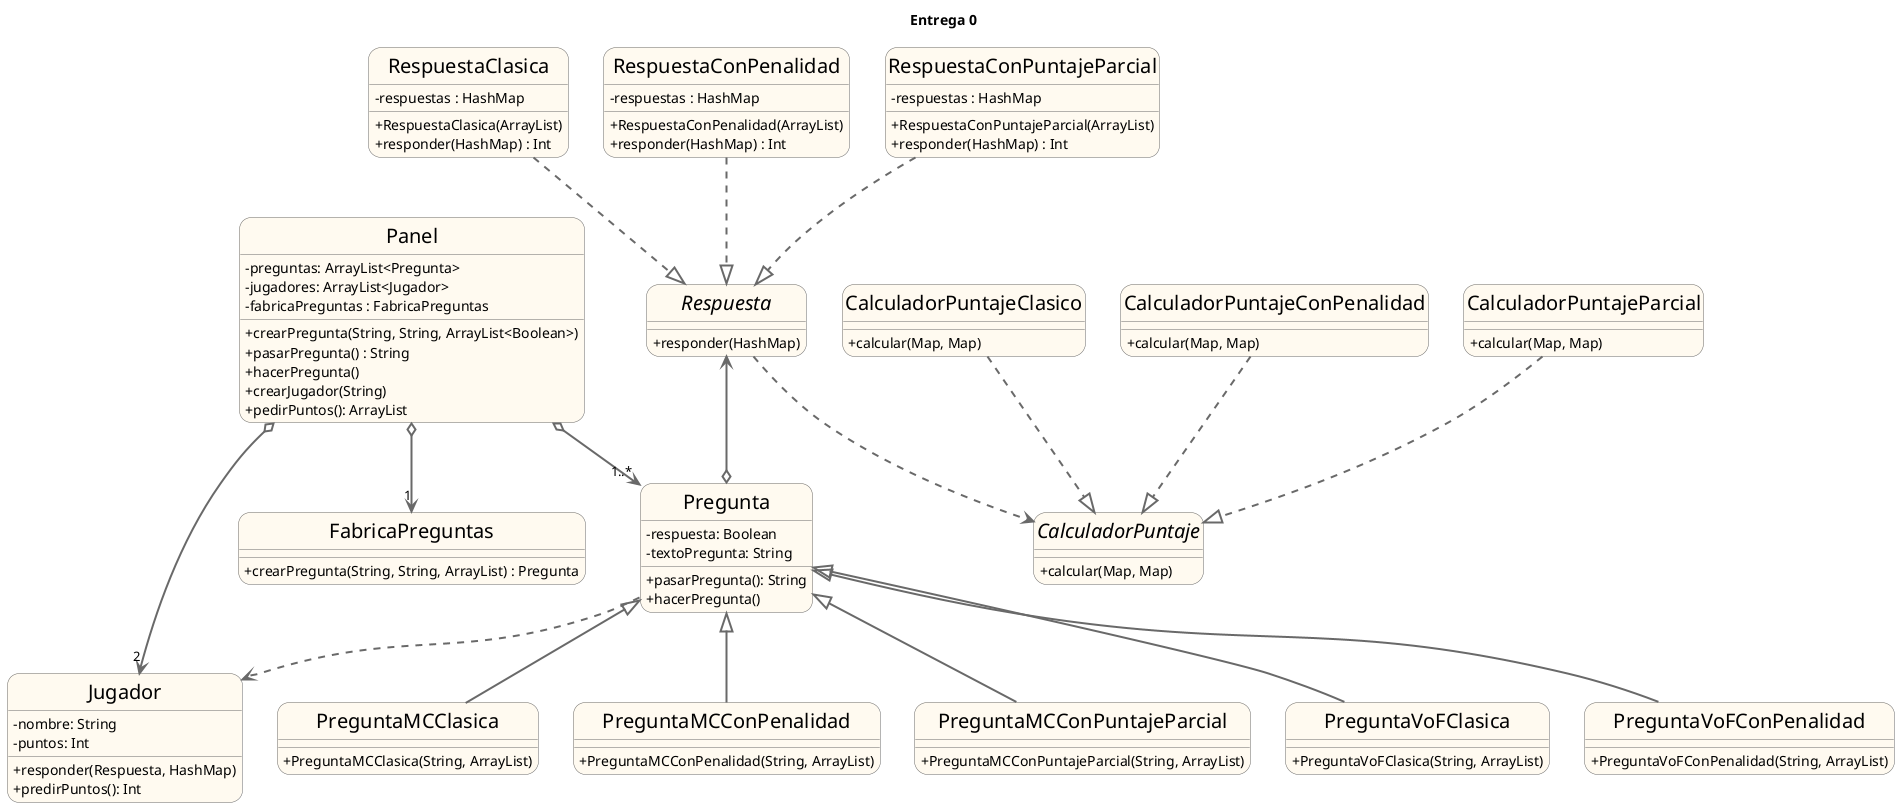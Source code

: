 @startuml TP2

title Entrega 0

hide circle
skinparam classAttributeIconSize 0
skinparam roundcorner 25
skinparam sequenceArrowThickness 2
skinparam classFontSize 20

skinparam class {
BackgroundColor FloralWhite
ArrowColor DimGray
BorderColor DimGray
}

class Panel{
       - preguntas: ArrayList<Pregunta>
       - jugadores: ArrayList<Jugador>
       - fabricaPreguntas : FabricaPreguntas
       + crearPregunta(String, String, ArrayList<Boolean>)
       + pasarPregunta() : String
       + hacerPregunta()
       + crearJugador(String)
       + pedirPuntos(): ArrayList
}

class Jugador{
        - nombre: String
        - puntos: Int
        + responder(Respuesta, HashMap)
        + predirPuntos(): Int
}


class Pregunta{
        - respuesta: Boolean
        - textoPregunta: String
        + pasarPregunta(): String
        + hacerPregunta()
}

interface CalculadorPuntaje{
        +calcular(Map, Map)
}

class CalculadorPuntajeClasico{
        +calcular(Map, Map)
}

class CalculadorPuntajeConPenalidad{
        +calcular(Map, Map)
}

class CalculadorPuntajeParcial{
        +calcular(Map, Map)
}

class FabricaPreguntas{
        +crearPregunta(String, String, ArrayList) : Pregunta
}

class PreguntaMCClasica{
        +PreguntaMCClasica(String, ArrayList)
}

class PreguntaMCConPenalidad{
        +PreguntaMCConPenalidad(String, ArrayList)
}

class PreguntaMCConPuntajeParcial{
        +PreguntaMCConPuntajeParcial(String, ArrayList)
}

class PreguntaVoFClasica{
        +PreguntaVoFClasica(String, ArrayList)
}

class PreguntaVoFConPenalidad{
        +PreguntaVoFConPenalidad(String, ArrayList)
}

interface Respuesta{
        +responder(HashMap)
}

class RespuestaClasica{
        -respuestas : HashMap
        +RespuestaClasica(ArrayList)
        +responder(HashMap) : Int
}

class RespuestaConPenalidad{
        -respuestas : HashMap
        +RespuestaConPenalidad(ArrayList)
        +responder(HashMap) : Int
}

class RespuestaConPuntajeParcial{
        -respuestas : HashMap
        +RespuestaConPuntajeParcial(ArrayList)
        +responder(HashMap) : Int
}

Panel o-down->"2" Jugador
Panel o-->"1..*" Pregunta
Panel o-->"1" FabricaPreguntas
Pregunta o-up-> Respuesta
Pregunta ..> Jugador
Respuesta ..> CalculadorPuntaje
CalculadorPuntajeClasico ..|> CalculadorPuntaje
CalculadorPuntajeConPenalidad ..|> CalculadorPuntaje
CalculadorPuntajeParcial ..|> CalculadorPuntaje
PreguntaMCClasica -up-|> Pregunta
PreguntaMCConPenalidad -up-|> Pregunta
PreguntaMCConPuntajeParcial -up-|> Pregunta
PreguntaVoFClasica -up-|> Pregunta
PreguntaVoFConPenalidad -up-|> Pregunta
RespuestaClasica ..|> Respuesta
RespuestaConPenalidad ..|> Respuesta
RespuestaConPuntajeParcial ..|> Respuesta


@enduml